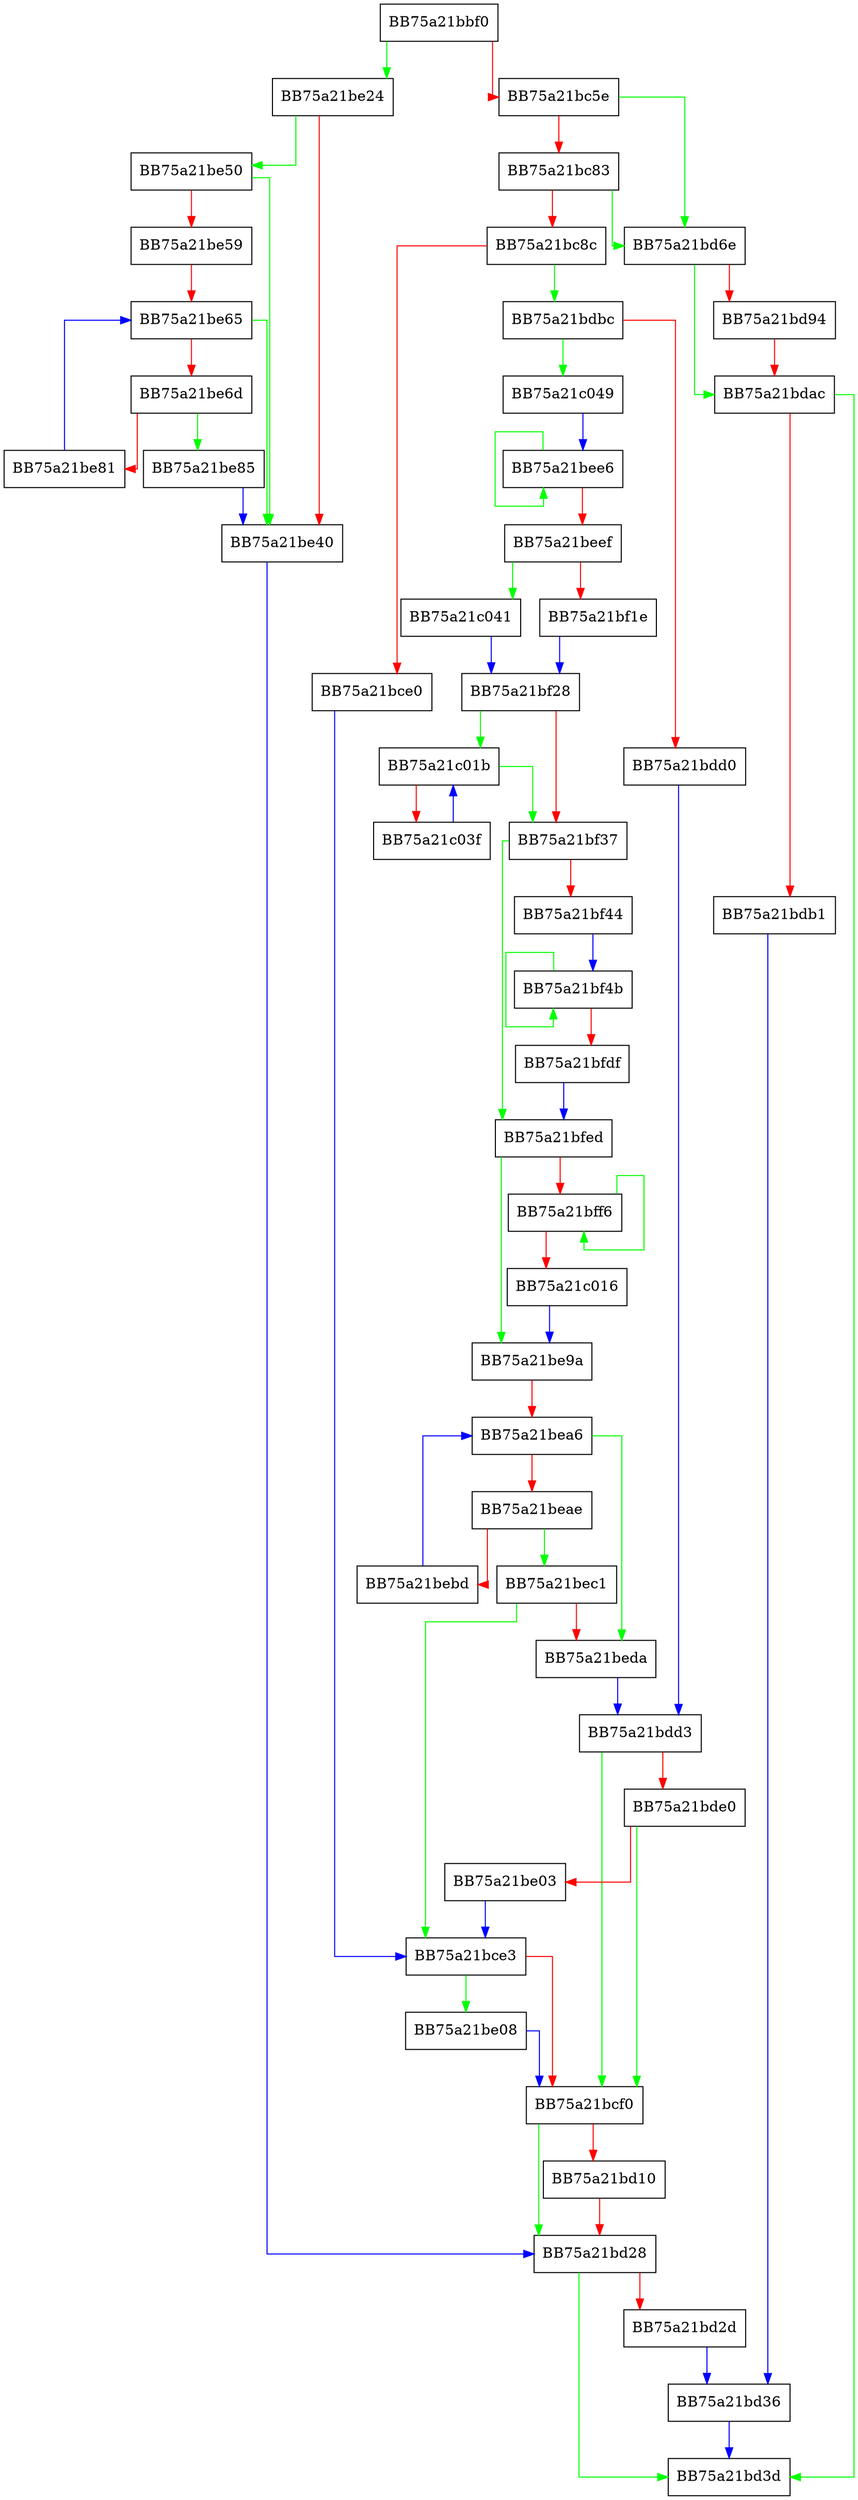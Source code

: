 digraph KERNEL32_DLL_GetProcAddress {
  node [shape="box"];
  graph [splines=ortho];
  BB75a21bbf0 -> BB75a21be24 [color="green"];
  BB75a21bbf0 -> BB75a21bc5e [color="red"];
  BB75a21bc5e -> BB75a21bd6e [color="green"];
  BB75a21bc5e -> BB75a21bc83 [color="red"];
  BB75a21bc83 -> BB75a21bd6e [color="green"];
  BB75a21bc83 -> BB75a21bc8c [color="red"];
  BB75a21bc8c -> BB75a21bdbc [color="green"];
  BB75a21bc8c -> BB75a21bce0 [color="red"];
  BB75a21bce0 -> BB75a21bce3 [color="blue"];
  BB75a21bce3 -> BB75a21be08 [color="green"];
  BB75a21bce3 -> BB75a21bcf0 [color="red"];
  BB75a21bcf0 -> BB75a21bd28 [color="green"];
  BB75a21bcf0 -> BB75a21bd10 [color="red"];
  BB75a21bd10 -> BB75a21bd28 [color="red"];
  BB75a21bd28 -> BB75a21bd3d [color="green"];
  BB75a21bd28 -> BB75a21bd2d [color="red"];
  BB75a21bd2d -> BB75a21bd36 [color="blue"];
  BB75a21bd36 -> BB75a21bd3d [color="blue"];
  BB75a21bd6e -> BB75a21bdac [color="green"];
  BB75a21bd6e -> BB75a21bd94 [color="red"];
  BB75a21bd94 -> BB75a21bdac [color="red"];
  BB75a21bdac -> BB75a21bd3d [color="green"];
  BB75a21bdac -> BB75a21bdb1 [color="red"];
  BB75a21bdb1 -> BB75a21bd36 [color="blue"];
  BB75a21bdbc -> BB75a21c049 [color="green"];
  BB75a21bdbc -> BB75a21bdd0 [color="red"];
  BB75a21bdd0 -> BB75a21bdd3 [color="blue"];
  BB75a21bdd3 -> BB75a21bcf0 [color="green"];
  BB75a21bdd3 -> BB75a21bde0 [color="red"];
  BB75a21bde0 -> BB75a21bcf0 [color="green"];
  BB75a21bde0 -> BB75a21be03 [color="red"];
  BB75a21be03 -> BB75a21bce3 [color="blue"];
  BB75a21be08 -> BB75a21bcf0 [color="blue"];
  BB75a21be24 -> BB75a21be50 [color="green"];
  BB75a21be24 -> BB75a21be40 [color="red"];
  BB75a21be40 -> BB75a21bd28 [color="blue"];
  BB75a21be50 -> BB75a21be40 [color="green"];
  BB75a21be50 -> BB75a21be59 [color="red"];
  BB75a21be59 -> BB75a21be65 [color="red"];
  BB75a21be65 -> BB75a21be40 [color="green"];
  BB75a21be65 -> BB75a21be6d [color="red"];
  BB75a21be6d -> BB75a21be85 [color="green"];
  BB75a21be6d -> BB75a21be81 [color="red"];
  BB75a21be81 -> BB75a21be65 [color="blue"];
  BB75a21be85 -> BB75a21be40 [color="blue"];
  BB75a21be9a -> BB75a21bea6 [color="red"];
  BB75a21bea6 -> BB75a21beda [color="green"];
  BB75a21bea6 -> BB75a21beae [color="red"];
  BB75a21beae -> BB75a21bec1 [color="green"];
  BB75a21beae -> BB75a21bebd [color="red"];
  BB75a21bebd -> BB75a21bea6 [color="blue"];
  BB75a21bec1 -> BB75a21bce3 [color="green"];
  BB75a21bec1 -> BB75a21beda [color="red"];
  BB75a21beda -> BB75a21bdd3 [color="blue"];
  BB75a21bee6 -> BB75a21bee6 [color="green"];
  BB75a21bee6 -> BB75a21beef [color="red"];
  BB75a21beef -> BB75a21c041 [color="green"];
  BB75a21beef -> BB75a21bf1e [color="red"];
  BB75a21bf1e -> BB75a21bf28 [color="blue"];
  BB75a21bf28 -> BB75a21c01b [color="green"];
  BB75a21bf28 -> BB75a21bf37 [color="red"];
  BB75a21bf37 -> BB75a21bfed [color="green"];
  BB75a21bf37 -> BB75a21bf44 [color="red"];
  BB75a21bf44 -> BB75a21bf4b [color="blue"];
  BB75a21bf4b -> BB75a21bf4b [color="green"];
  BB75a21bf4b -> BB75a21bfdf [color="red"];
  BB75a21bfdf -> BB75a21bfed [color="blue"];
  BB75a21bfed -> BB75a21be9a [color="green"];
  BB75a21bfed -> BB75a21bff6 [color="red"];
  BB75a21bff6 -> BB75a21bff6 [color="green"];
  BB75a21bff6 -> BB75a21c016 [color="red"];
  BB75a21c016 -> BB75a21be9a [color="blue"];
  BB75a21c01b -> BB75a21bf37 [color="green"];
  BB75a21c01b -> BB75a21c03f [color="red"];
  BB75a21c03f -> BB75a21c01b [color="blue"];
  BB75a21c041 -> BB75a21bf28 [color="blue"];
  BB75a21c049 -> BB75a21bee6 [color="blue"];
}